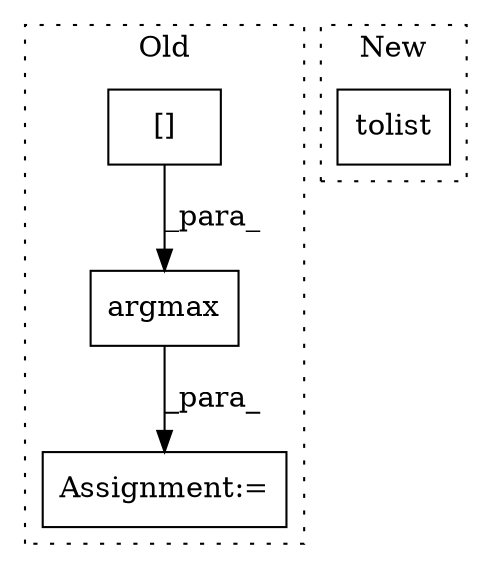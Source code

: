 digraph G {
subgraph cluster0 {
1 [label="argmax" a="32" s="3215,3259" l="7,1" shape="box"];
3 [label="Assignment:=" a="7" s="3208" l="1" shape="box"];
4 [label="[]" a="2" s="3222,3258" l="10,1" shape="box"];
label = "Old";
style="dotted";
}
subgraph cluster1 {
2 [label="tolist" a="32" s="3269" l="8" shape="box"];
label = "New";
style="dotted";
}
1 -> 3 [label="_para_"];
4 -> 1 [label="_para_"];
}